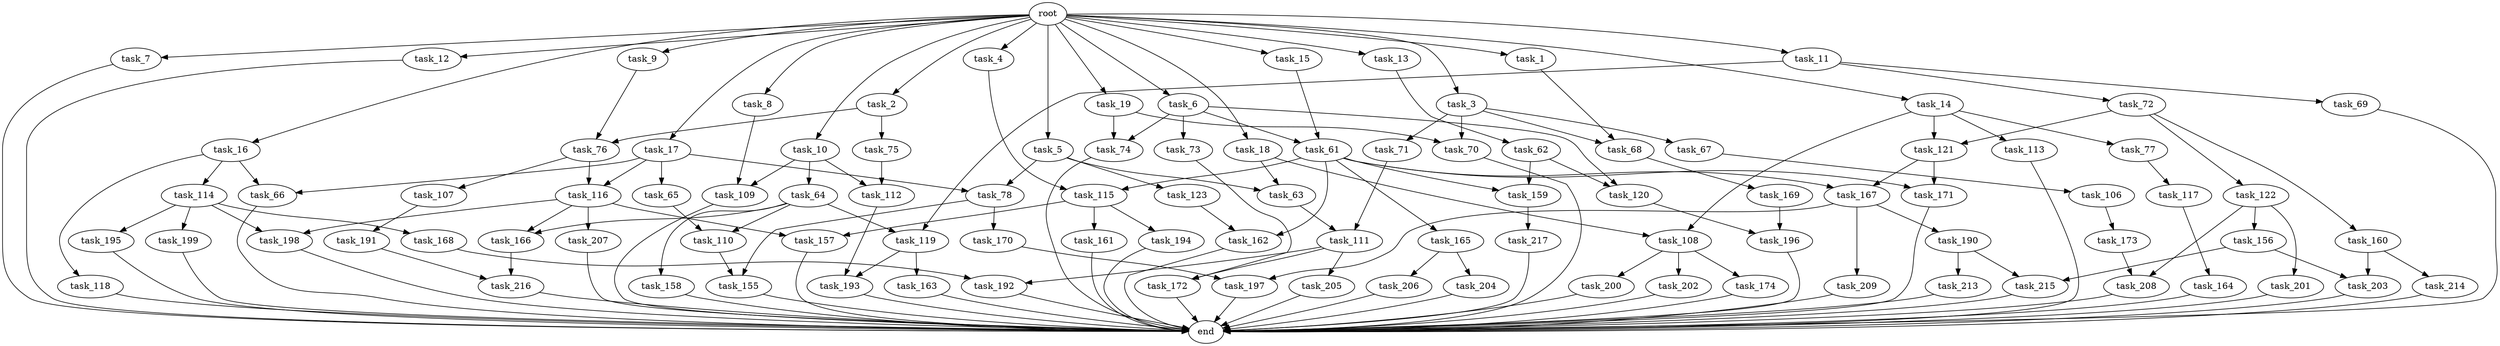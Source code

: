 digraph G {
  root [size="0.000000"];
  task_1 [size="102.400000"];
  task_2 [size="102.400000"];
  task_3 [size="102.400000"];
  task_4 [size="102.400000"];
  task_5 [size="102.400000"];
  task_6 [size="102.400000"];
  task_7 [size="102.400000"];
  task_8 [size="102.400000"];
  task_9 [size="102.400000"];
  task_10 [size="102.400000"];
  task_11 [size="102.400000"];
  task_12 [size="102.400000"];
  task_13 [size="102.400000"];
  task_14 [size="102.400000"];
  task_15 [size="102.400000"];
  task_16 [size="102.400000"];
  task_17 [size="102.400000"];
  task_18 [size="102.400000"];
  task_19 [size="102.400000"];
  task_61 [size="91053306675.200012"];
  task_62 [size="21474836480.000000"];
  task_63 [size="17179869184.000000"];
  task_64 [size="69578470195.199997"];
  task_65 [size="30923764531.200001"];
  task_66 [size="100502234726.400009"];
  task_67 [size="42090679500.800003"];
  task_68 [size="73014444032.000000"];
  task_69 [size="85899345920.000000"];
  task_70 [size="127990025420.800003"];
  task_71 [size="42090679500.800003"];
  task_72 [size="85899345920.000000"];
  task_73 [size="21474836480.000000"];
  task_74 [size="107374182400.000000"];
  task_75 [size="13743895347.200001"];
  task_76 [size="68719476736.000000"];
  task_77 [size="54975581388.800003"];
  task_78 [size="34359738368.000000"];
  task_106 [size="7730941132.800000"];
  task_107 [size="7730941132.800000"];
  task_108 [size="68719476736.000000"];
  task_109 [size="155477816115.200012"];
  task_110 [size="100502234726.400009"];
  task_111 [size="99643241267.200012"];
  task_112 [size="111669149696.000000"];
  task_113 [size="54975581388.800003"];
  task_114 [size="69578470195.199997"];
  task_115 [size="91053306675.200012"];
  task_116 [size="38654705664.000000"];
  task_117 [size="7730941132.800000"];
  task_118 [size="69578470195.199997"];
  task_119 [size="116823110451.200012"];
  task_120 [size="24910810316.800003"];
  task_121 [size="58411555225.600006"];
  task_122 [size="3435973836.800000"];
  task_123 [size="3435973836.800000"];
  task_155 [size="97066260889.600006"];
  task_156 [size="30923764531.200001"];
  task_157 [size="55834574848.000000"];
  task_158 [size="30923764531.200001"];
  task_159 [size="24910810316.800003"];
  task_160 [size="3435973836.800000"];
  task_161 [size="42090679500.800003"];
  task_162 [size="35218731827.200005"];
  task_163 [size="13743895347.200001"];
  task_164 [size="85899345920.000000"];
  task_165 [size="21474836480.000000"];
  task_166 [size="44667659878.400002"];
  task_167 [size="91053306675.200012"];
  task_168 [size="7730941132.800000"];
  task_169 [size="42090679500.800003"];
  task_170 [size="42090679500.800003"];
  task_171 [size="91053306675.200012"];
  task_172 [size="58411555225.600006"];
  task_173 [size="85899345920.000000"];
  task_174 [size="21474836480.000000"];
  task_190 [size="30923764531.200001"];
  task_191 [size="3435973836.800000"];
  task_192 [size="73014444032.000000"];
  task_193 [size="35218731827.200005"];
  task_194 [size="42090679500.800003"];
  task_195 [size="7730941132.800000"];
  task_196 [size="73014444032.000000"];
  task_197 [size="44667659878.400002"];
  task_198 [size="21474836480.000000"];
  task_199 [size="7730941132.800000"];
  task_200 [size="21474836480.000000"];
  task_201 [size="30923764531.200001"];
  task_202 [size="21474836480.000000"];
  task_203 [size="34359738368.000000"];
  task_204 [size="13743895347.200001"];
  task_205 [size="3435973836.800000"];
  task_206 [size="13743895347.200001"];
  task_207 [size="13743895347.200001"];
  task_208 [size="73014444032.000000"];
  task_209 [size="30923764531.200001"];
  task_213 [size="85899345920.000000"];
  task_214 [size="30923764531.200001"];
  task_215 [size="89335319756.800003"];
  task_216 [size="21474836480.000000"];
  task_217 [size="21474836480.000000"];
  end [size="0.000000"];

  root -> task_1 [size="1.000000"];
  root -> task_2 [size="1.000000"];
  root -> task_3 [size="1.000000"];
  root -> task_4 [size="1.000000"];
  root -> task_5 [size="1.000000"];
  root -> task_6 [size="1.000000"];
  root -> task_7 [size="1.000000"];
  root -> task_8 [size="1.000000"];
  root -> task_9 [size="1.000000"];
  root -> task_10 [size="1.000000"];
  root -> task_11 [size="1.000000"];
  root -> task_12 [size="1.000000"];
  root -> task_13 [size="1.000000"];
  root -> task_14 [size="1.000000"];
  root -> task_15 [size="1.000000"];
  root -> task_16 [size="1.000000"];
  root -> task_17 [size="1.000000"];
  root -> task_18 [size="1.000000"];
  root -> task_19 [size="1.000000"];
  task_1 -> task_68 [size="301989888.000000"];
  task_2 -> task_75 [size="134217728.000000"];
  task_2 -> task_76 [size="134217728.000000"];
  task_3 -> task_67 [size="411041792.000000"];
  task_3 -> task_68 [size="411041792.000000"];
  task_3 -> task_70 [size="411041792.000000"];
  task_3 -> task_71 [size="411041792.000000"];
  task_4 -> task_115 [size="679477248.000000"];
  task_5 -> task_63 [size="33554432.000000"];
  task_5 -> task_78 [size="33554432.000000"];
  task_5 -> task_123 [size="33554432.000000"];
  task_6 -> task_61 [size="209715200.000000"];
  task_6 -> task_73 [size="209715200.000000"];
  task_6 -> task_74 [size="209715200.000000"];
  task_6 -> task_120 [size="209715200.000000"];
  task_7 -> end [size="1.000000"];
  task_8 -> task_109 [size="838860800.000000"];
  task_9 -> task_76 [size="536870912.000000"];
  task_10 -> task_64 [size="679477248.000000"];
  task_10 -> task_109 [size="679477248.000000"];
  task_10 -> task_112 [size="679477248.000000"];
  task_11 -> task_69 [size="838860800.000000"];
  task_11 -> task_72 [size="838860800.000000"];
  task_11 -> task_119 [size="838860800.000000"];
  task_12 -> end [size="1.000000"];
  task_13 -> task_62 [size="209715200.000000"];
  task_14 -> task_77 [size="536870912.000000"];
  task_14 -> task_108 [size="536870912.000000"];
  task_14 -> task_113 [size="536870912.000000"];
  task_14 -> task_121 [size="536870912.000000"];
  task_15 -> task_61 [size="679477248.000000"];
  task_16 -> task_66 [size="679477248.000000"];
  task_16 -> task_114 [size="679477248.000000"];
  task_16 -> task_118 [size="679477248.000000"];
  task_17 -> task_65 [size="301989888.000000"];
  task_17 -> task_66 [size="301989888.000000"];
  task_17 -> task_78 [size="301989888.000000"];
  task_17 -> task_116 [size="301989888.000000"];
  task_18 -> task_63 [size="134217728.000000"];
  task_18 -> task_108 [size="134217728.000000"];
  task_19 -> task_70 [size="838860800.000000"];
  task_19 -> task_74 [size="838860800.000000"];
  task_61 -> task_115 [size="209715200.000000"];
  task_61 -> task_159 [size="209715200.000000"];
  task_61 -> task_162 [size="209715200.000000"];
  task_61 -> task_165 [size="209715200.000000"];
  task_61 -> task_167 [size="209715200.000000"];
  task_61 -> task_171 [size="209715200.000000"];
  task_62 -> task_120 [size="33554432.000000"];
  task_62 -> task_159 [size="33554432.000000"];
  task_63 -> task_111 [size="838860800.000000"];
  task_64 -> task_110 [size="301989888.000000"];
  task_64 -> task_119 [size="301989888.000000"];
  task_64 -> task_158 [size="301989888.000000"];
  task_64 -> task_166 [size="301989888.000000"];
  task_65 -> task_110 [size="679477248.000000"];
  task_66 -> end [size="1.000000"];
  task_67 -> task_106 [size="75497472.000000"];
  task_68 -> task_169 [size="411041792.000000"];
  task_69 -> end [size="1.000000"];
  task_70 -> end [size="1.000000"];
  task_71 -> task_111 [size="134217728.000000"];
  task_72 -> task_121 [size="33554432.000000"];
  task_72 -> task_122 [size="33554432.000000"];
  task_72 -> task_160 [size="33554432.000000"];
  task_73 -> task_172 [size="536870912.000000"];
  task_74 -> end [size="1.000000"];
  task_75 -> task_112 [size="411041792.000000"];
  task_76 -> task_107 [size="75497472.000000"];
  task_76 -> task_116 [size="75497472.000000"];
  task_77 -> task_117 [size="75497472.000000"];
  task_78 -> task_155 [size="411041792.000000"];
  task_78 -> task_170 [size="411041792.000000"];
  task_106 -> task_173 [size="838860800.000000"];
  task_107 -> task_191 [size="33554432.000000"];
  task_108 -> task_174 [size="209715200.000000"];
  task_108 -> task_200 [size="209715200.000000"];
  task_108 -> task_202 [size="209715200.000000"];
  task_109 -> end [size="1.000000"];
  task_110 -> task_155 [size="536870912.000000"];
  task_111 -> task_172 [size="33554432.000000"];
  task_111 -> task_192 [size="33554432.000000"];
  task_111 -> task_205 [size="33554432.000000"];
  task_112 -> task_193 [size="209715200.000000"];
  task_113 -> end [size="1.000000"];
  task_114 -> task_168 [size="75497472.000000"];
  task_114 -> task_195 [size="75497472.000000"];
  task_114 -> task_198 [size="75497472.000000"];
  task_114 -> task_199 [size="75497472.000000"];
  task_115 -> task_157 [size="411041792.000000"];
  task_115 -> task_161 [size="411041792.000000"];
  task_115 -> task_194 [size="411041792.000000"];
  task_116 -> task_157 [size="134217728.000000"];
  task_116 -> task_166 [size="134217728.000000"];
  task_116 -> task_198 [size="134217728.000000"];
  task_116 -> task_207 [size="134217728.000000"];
  task_117 -> task_164 [size="838860800.000000"];
  task_118 -> end [size="1.000000"];
  task_119 -> task_163 [size="134217728.000000"];
  task_119 -> task_193 [size="134217728.000000"];
  task_120 -> task_196 [size="33554432.000000"];
  task_121 -> task_167 [size="679477248.000000"];
  task_121 -> task_171 [size="679477248.000000"];
  task_122 -> task_156 [size="301989888.000000"];
  task_122 -> task_201 [size="301989888.000000"];
  task_122 -> task_208 [size="301989888.000000"];
  task_123 -> task_162 [size="134217728.000000"];
  task_155 -> end [size="1.000000"];
  task_156 -> task_203 [size="33554432.000000"];
  task_156 -> task_215 [size="33554432.000000"];
  task_157 -> end [size="1.000000"];
  task_158 -> end [size="1.000000"];
  task_159 -> task_217 [size="209715200.000000"];
  task_160 -> task_203 [size="301989888.000000"];
  task_160 -> task_214 [size="301989888.000000"];
  task_161 -> end [size="1.000000"];
  task_162 -> end [size="1.000000"];
  task_163 -> end [size="1.000000"];
  task_164 -> end [size="1.000000"];
  task_165 -> task_204 [size="134217728.000000"];
  task_165 -> task_206 [size="134217728.000000"];
  task_166 -> task_216 [size="134217728.000000"];
  task_167 -> task_190 [size="301989888.000000"];
  task_167 -> task_197 [size="301989888.000000"];
  task_167 -> task_209 [size="301989888.000000"];
  task_168 -> task_192 [size="679477248.000000"];
  task_169 -> task_196 [size="679477248.000000"];
  task_170 -> task_197 [size="134217728.000000"];
  task_171 -> end [size="1.000000"];
  task_172 -> end [size="1.000000"];
  task_173 -> task_208 [size="411041792.000000"];
  task_174 -> end [size="1.000000"];
  task_190 -> task_213 [size="838860800.000000"];
  task_190 -> task_215 [size="838860800.000000"];
  task_191 -> task_216 [size="75497472.000000"];
  task_192 -> end [size="1.000000"];
  task_193 -> end [size="1.000000"];
  task_194 -> end [size="1.000000"];
  task_195 -> end [size="1.000000"];
  task_196 -> end [size="1.000000"];
  task_197 -> end [size="1.000000"];
  task_198 -> end [size="1.000000"];
  task_199 -> end [size="1.000000"];
  task_200 -> end [size="1.000000"];
  task_201 -> end [size="1.000000"];
  task_202 -> end [size="1.000000"];
  task_203 -> end [size="1.000000"];
  task_204 -> end [size="1.000000"];
  task_205 -> end [size="1.000000"];
  task_206 -> end [size="1.000000"];
  task_207 -> end [size="1.000000"];
  task_208 -> end [size="1.000000"];
  task_209 -> end [size="1.000000"];
  task_213 -> end [size="1.000000"];
  task_214 -> end [size="1.000000"];
  task_215 -> end [size="1.000000"];
  task_216 -> end [size="1.000000"];
  task_217 -> end [size="1.000000"];
}
